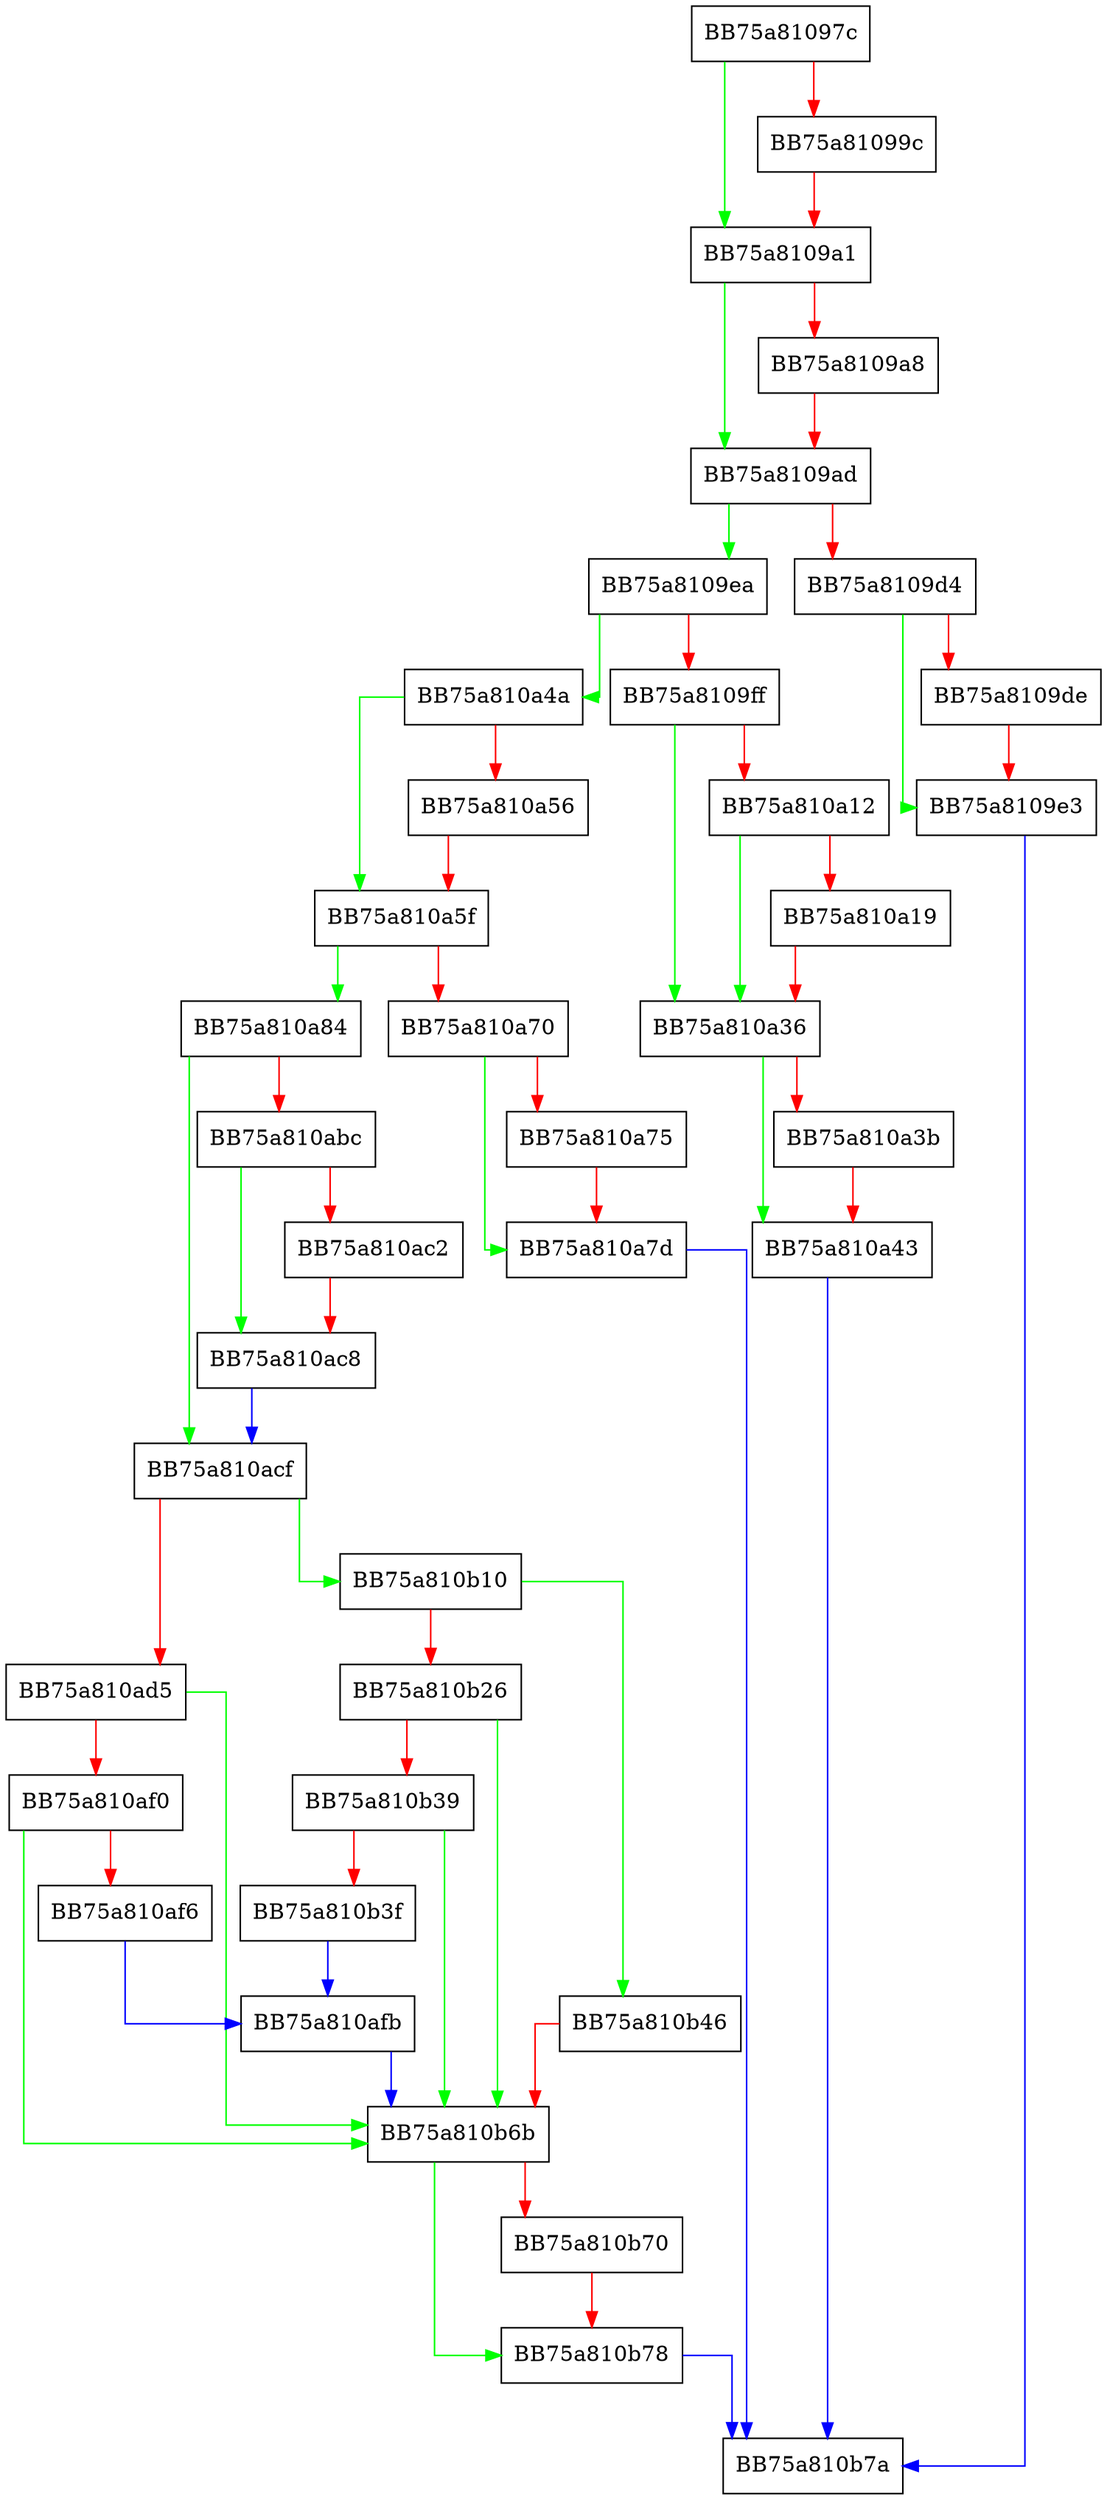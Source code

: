 digraph InitNew {
  node [shape="box"];
  graph [splines=ortho];
  BB75a81097c -> BB75a8109a1 [color="green"];
  BB75a81097c -> BB75a81099c [color="red"];
  BB75a81099c -> BB75a8109a1 [color="red"];
  BB75a8109a1 -> BB75a8109ad [color="green"];
  BB75a8109a1 -> BB75a8109a8 [color="red"];
  BB75a8109a8 -> BB75a8109ad [color="red"];
  BB75a8109ad -> BB75a8109ea [color="green"];
  BB75a8109ad -> BB75a8109d4 [color="red"];
  BB75a8109d4 -> BB75a8109e3 [color="green"];
  BB75a8109d4 -> BB75a8109de [color="red"];
  BB75a8109de -> BB75a8109e3 [color="red"];
  BB75a8109e3 -> BB75a810b7a [color="blue"];
  BB75a8109ea -> BB75a810a4a [color="green"];
  BB75a8109ea -> BB75a8109ff [color="red"];
  BB75a8109ff -> BB75a810a36 [color="green"];
  BB75a8109ff -> BB75a810a12 [color="red"];
  BB75a810a12 -> BB75a810a36 [color="green"];
  BB75a810a12 -> BB75a810a19 [color="red"];
  BB75a810a19 -> BB75a810a36 [color="red"];
  BB75a810a36 -> BB75a810a43 [color="green"];
  BB75a810a36 -> BB75a810a3b [color="red"];
  BB75a810a3b -> BB75a810a43 [color="red"];
  BB75a810a43 -> BB75a810b7a [color="blue"];
  BB75a810a4a -> BB75a810a5f [color="green"];
  BB75a810a4a -> BB75a810a56 [color="red"];
  BB75a810a56 -> BB75a810a5f [color="red"];
  BB75a810a5f -> BB75a810a84 [color="green"];
  BB75a810a5f -> BB75a810a70 [color="red"];
  BB75a810a70 -> BB75a810a7d [color="green"];
  BB75a810a70 -> BB75a810a75 [color="red"];
  BB75a810a75 -> BB75a810a7d [color="red"];
  BB75a810a7d -> BB75a810b7a [color="blue"];
  BB75a810a84 -> BB75a810acf [color="green"];
  BB75a810a84 -> BB75a810abc [color="red"];
  BB75a810abc -> BB75a810ac8 [color="green"];
  BB75a810abc -> BB75a810ac2 [color="red"];
  BB75a810ac2 -> BB75a810ac8 [color="red"];
  BB75a810ac8 -> BB75a810acf [color="blue"];
  BB75a810acf -> BB75a810b10 [color="green"];
  BB75a810acf -> BB75a810ad5 [color="red"];
  BB75a810ad5 -> BB75a810b6b [color="green"];
  BB75a810ad5 -> BB75a810af0 [color="red"];
  BB75a810af0 -> BB75a810b6b [color="green"];
  BB75a810af0 -> BB75a810af6 [color="red"];
  BB75a810af6 -> BB75a810afb [color="blue"];
  BB75a810afb -> BB75a810b6b [color="blue"];
  BB75a810b10 -> BB75a810b46 [color="green"];
  BB75a810b10 -> BB75a810b26 [color="red"];
  BB75a810b26 -> BB75a810b6b [color="green"];
  BB75a810b26 -> BB75a810b39 [color="red"];
  BB75a810b39 -> BB75a810b6b [color="green"];
  BB75a810b39 -> BB75a810b3f [color="red"];
  BB75a810b3f -> BB75a810afb [color="blue"];
  BB75a810b46 -> BB75a810b6b [color="red"];
  BB75a810b6b -> BB75a810b78 [color="green"];
  BB75a810b6b -> BB75a810b70 [color="red"];
  BB75a810b70 -> BB75a810b78 [color="red"];
  BB75a810b78 -> BB75a810b7a [color="blue"];
}